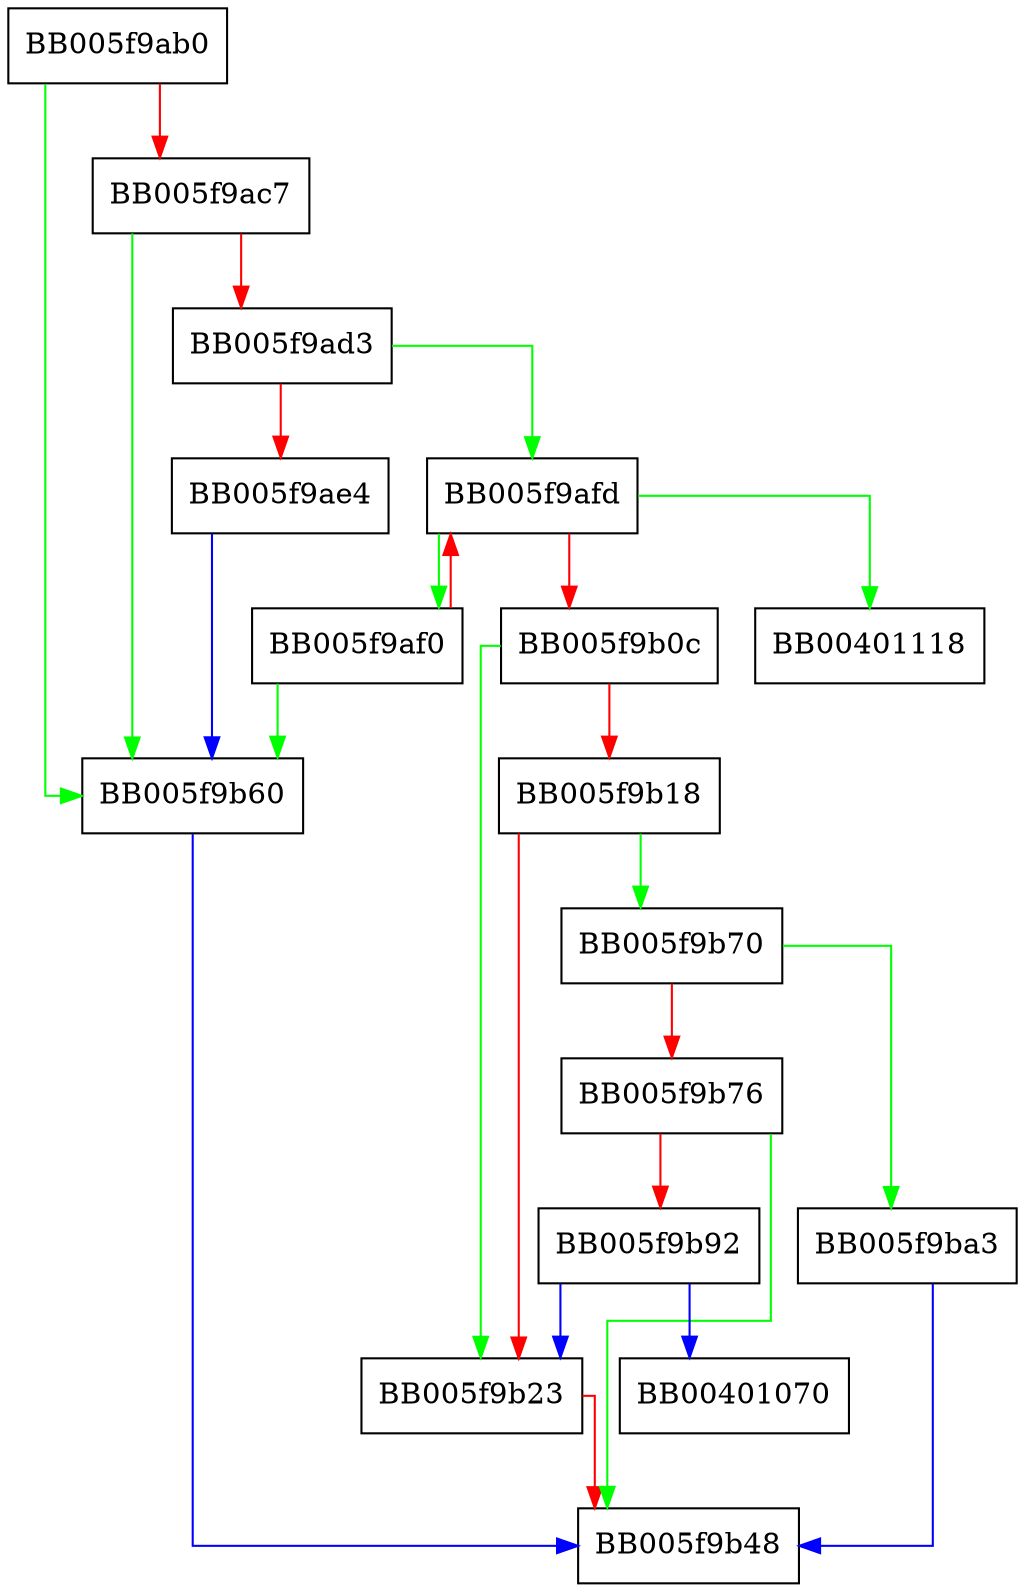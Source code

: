 digraph ossl_param_get1_octet_string {
  node [shape="box"];
  graph [splines=ortho];
  BB005f9ab0 -> BB005f9b60 [color="green"];
  BB005f9ab0 -> BB005f9ac7 [color="red"];
  BB005f9ac7 -> BB005f9b60 [color="green"];
  BB005f9ac7 -> BB005f9ad3 [color="red"];
  BB005f9ad3 -> BB005f9afd [color="green"];
  BB005f9ad3 -> BB005f9ae4 [color="red"];
  BB005f9ae4 -> BB005f9b60 [color="blue"];
  BB005f9af0 -> BB005f9b60 [color="green"];
  BB005f9af0 -> BB005f9afd [color="red"];
  BB005f9afd -> BB00401118 [color="green"];
  BB005f9afd -> BB005f9af0 [color="green"];
  BB005f9afd -> BB005f9b0c [color="red"];
  BB005f9b0c -> BB005f9b23 [color="green"];
  BB005f9b0c -> BB005f9b18 [color="red"];
  BB005f9b18 -> BB005f9b70 [color="green"];
  BB005f9b18 -> BB005f9b23 [color="red"];
  BB005f9b23 -> BB005f9b48 [color="red"];
  BB005f9b60 -> BB005f9b48 [color="blue"];
  BB005f9b70 -> BB005f9ba3 [color="green"];
  BB005f9b70 -> BB005f9b76 [color="red"];
  BB005f9b76 -> BB005f9b48 [color="green"];
  BB005f9b76 -> BB005f9b92 [color="red"];
  BB005f9b92 -> BB00401070 [color="blue"];
  BB005f9b92 -> BB005f9b23 [color="blue"];
  BB005f9ba3 -> BB005f9b48 [color="blue"];
}